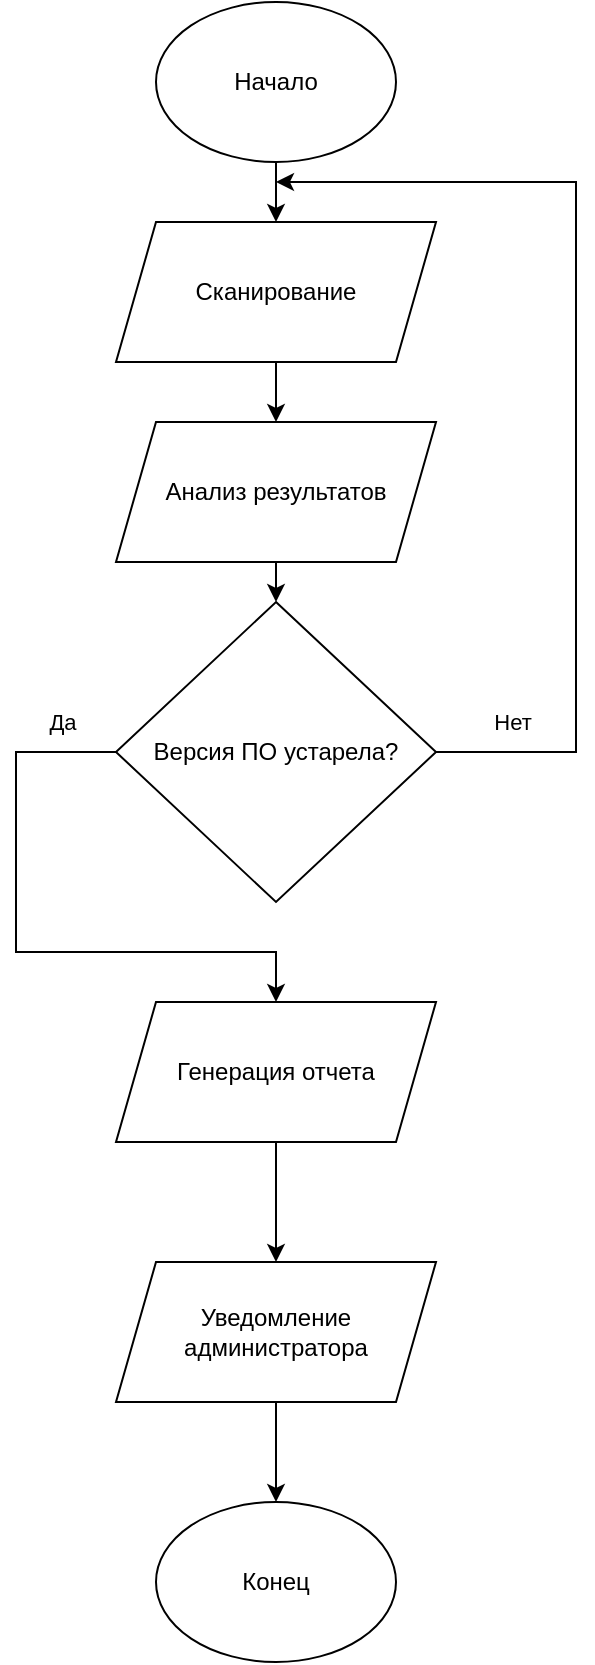<mxfile version="22.1.7" type="device">
  <diagram id="C5RBs43oDa-KdzZeNtuy" name="Page-1">
    <mxGraphModel dx="1361" dy="1833" grid="1" gridSize="10" guides="1" tooltips="1" connect="1" arrows="1" fold="1" page="1" pageScale="1" pageWidth="827" pageHeight="1169" math="0" shadow="0">
      <root>
        <mxCell id="WIyWlLk6GJQsqaUBKTNV-0" />
        <mxCell id="WIyWlLk6GJQsqaUBKTNV-1" parent="WIyWlLk6GJQsqaUBKTNV-0" />
        <mxCell id="QCMLpUDQp3wrdZk_nC-U-9" style="edgeStyle=orthogonalEdgeStyle;rounded=0;orthogonalLoop=1;jettySize=auto;html=1;" parent="WIyWlLk6GJQsqaUBKTNV-1" source="QCMLpUDQp3wrdZk_nC-U-1" edge="1">
          <mxGeometry relative="1" as="geometry">
            <mxPoint x="240" y="-40" as="targetPoint" />
          </mxGeometry>
        </mxCell>
        <mxCell id="QCMLpUDQp3wrdZk_nC-U-1" value="Начало" style="ellipse;whiteSpace=wrap;html=1;" parent="WIyWlLk6GJQsqaUBKTNV-1" vertex="1">
          <mxGeometry x="180" y="-150" width="120" height="80" as="geometry" />
        </mxCell>
        <mxCell id="QCMLpUDQp3wrdZk_nC-U-10" style="edgeStyle=orthogonalEdgeStyle;rounded=0;orthogonalLoop=1;jettySize=auto;html=1;exitX=0.5;exitY=1;exitDx=0;exitDy=0;" parent="WIyWlLk6GJQsqaUBKTNV-1" source="7kttLOD7_mlcvO_s7rn7-0" edge="1">
          <mxGeometry relative="1" as="geometry">
            <mxPoint x="240" y="40" as="sourcePoint" />
            <mxPoint x="240" y="60" as="targetPoint" />
          </mxGeometry>
        </mxCell>
        <mxCell id="QCMLpUDQp3wrdZk_nC-U-11" style="edgeStyle=orthogonalEdgeStyle;rounded=0;orthogonalLoop=1;jettySize=auto;html=1;entryX=0.5;entryY=0;entryDx=0;entryDy=0;" parent="WIyWlLk6GJQsqaUBKTNV-1" target="QCMLpUDQp3wrdZk_nC-U-5" edge="1">
          <mxGeometry relative="1" as="geometry">
            <mxPoint x="240" y="120" as="sourcePoint" />
          </mxGeometry>
        </mxCell>
        <mxCell id="QCMLpUDQp3wrdZk_nC-U-13" style="edgeStyle=orthogonalEdgeStyle;rounded=0;orthogonalLoop=1;jettySize=auto;html=1;exitX=0;exitY=0.5;exitDx=0;exitDy=0;" parent="WIyWlLk6GJQsqaUBKTNV-1" source="QCMLpUDQp3wrdZk_nC-U-5" target="QCMLpUDQp3wrdZk_nC-U-7" edge="1">
          <mxGeometry relative="1" as="geometry">
            <Array as="points">
              <mxPoint x="110" y="225" />
              <mxPoint x="110" y="325" />
              <mxPoint x="240" y="325" />
            </Array>
          </mxGeometry>
        </mxCell>
        <mxCell id="QCMLpUDQp3wrdZk_nC-U-21" value="Да" style="edgeLabel;html=1;align=center;verticalAlign=middle;resizable=0;points=[];" parent="QCMLpUDQp3wrdZk_nC-U-13" vertex="1" connectable="0">
          <mxGeometry x="-0.82" y="2" relative="1" as="geometry">
            <mxPoint y="-17" as="offset" />
          </mxGeometry>
        </mxCell>
        <mxCell id="QCMLpUDQp3wrdZk_nC-U-20" style="edgeStyle=orthogonalEdgeStyle;rounded=0;orthogonalLoop=1;jettySize=auto;html=1;exitX=1;exitY=0.5;exitDx=0;exitDy=0;" parent="WIyWlLk6GJQsqaUBKTNV-1" source="QCMLpUDQp3wrdZk_nC-U-5" edge="1">
          <mxGeometry relative="1" as="geometry">
            <mxPoint x="240" y="-60" as="targetPoint" />
            <Array as="points">
              <mxPoint x="390" y="225" />
              <mxPoint x="390" y="-60" />
            </Array>
          </mxGeometry>
        </mxCell>
        <mxCell id="QCMLpUDQp3wrdZk_nC-U-22" value="Нет" style="edgeLabel;html=1;align=center;verticalAlign=middle;resizable=0;points=[];" parent="QCMLpUDQp3wrdZk_nC-U-20" vertex="1" connectable="0">
          <mxGeometry x="-0.851" y="-1" relative="1" as="geometry">
            <mxPoint y="-16" as="offset" />
          </mxGeometry>
        </mxCell>
        <mxCell id="QCMLpUDQp3wrdZk_nC-U-5" value="Версия ПО устарела?" style="rhombus;whiteSpace=wrap;html=1;" parent="WIyWlLk6GJQsqaUBKTNV-1" vertex="1">
          <mxGeometry x="160" y="150" width="160" height="150" as="geometry" />
        </mxCell>
        <mxCell id="QCMLpUDQp3wrdZk_nC-U-17" style="edgeStyle=orthogonalEdgeStyle;rounded=0;orthogonalLoop=1;jettySize=auto;html=1;" parent="WIyWlLk6GJQsqaUBKTNV-1" source="QCMLpUDQp3wrdZk_nC-U-7" target="QCMLpUDQp3wrdZk_nC-U-16" edge="1">
          <mxGeometry relative="1" as="geometry" />
        </mxCell>
        <mxCell id="QCMLpUDQp3wrdZk_nC-U-7" value="Генерация отчета" style="shape=parallelogram;perimeter=parallelogramPerimeter;whiteSpace=wrap;html=1;fixedSize=1;" parent="WIyWlLk6GJQsqaUBKTNV-1" vertex="1">
          <mxGeometry x="160" y="350" width="160" height="70" as="geometry" />
        </mxCell>
        <mxCell id="QCMLpUDQp3wrdZk_nC-U-8" value="Конец" style="ellipse;whiteSpace=wrap;html=1;" parent="WIyWlLk6GJQsqaUBKTNV-1" vertex="1">
          <mxGeometry x="180" y="600" width="120" height="80" as="geometry" />
        </mxCell>
        <mxCell id="QCMLpUDQp3wrdZk_nC-U-18" style="edgeStyle=orthogonalEdgeStyle;rounded=0;orthogonalLoop=1;jettySize=auto;html=1;" parent="WIyWlLk6GJQsqaUBKTNV-1" source="QCMLpUDQp3wrdZk_nC-U-16" target="QCMLpUDQp3wrdZk_nC-U-8" edge="1">
          <mxGeometry relative="1" as="geometry" />
        </mxCell>
        <mxCell id="QCMLpUDQp3wrdZk_nC-U-16" value="Уведомление администратора" style="shape=parallelogram;perimeter=parallelogramPerimeter;whiteSpace=wrap;html=1;fixedSize=1;" parent="WIyWlLk6GJQsqaUBKTNV-1" vertex="1">
          <mxGeometry x="160" y="480" width="160" height="70" as="geometry" />
        </mxCell>
        <mxCell id="7kttLOD7_mlcvO_s7rn7-0" value="Сканирование" style="shape=parallelogram;perimeter=parallelogramPerimeter;whiteSpace=wrap;html=1;fixedSize=1;" vertex="1" parent="WIyWlLk6GJQsqaUBKTNV-1">
          <mxGeometry x="160" y="-40" width="160" height="70" as="geometry" />
        </mxCell>
        <mxCell id="7kttLOD7_mlcvO_s7rn7-1" value="Анализ результатов" style="shape=parallelogram;perimeter=parallelogramPerimeter;whiteSpace=wrap;html=1;fixedSize=1;" vertex="1" parent="WIyWlLk6GJQsqaUBKTNV-1">
          <mxGeometry x="160" y="60" width="160" height="70" as="geometry" />
        </mxCell>
      </root>
    </mxGraphModel>
  </diagram>
</mxfile>
